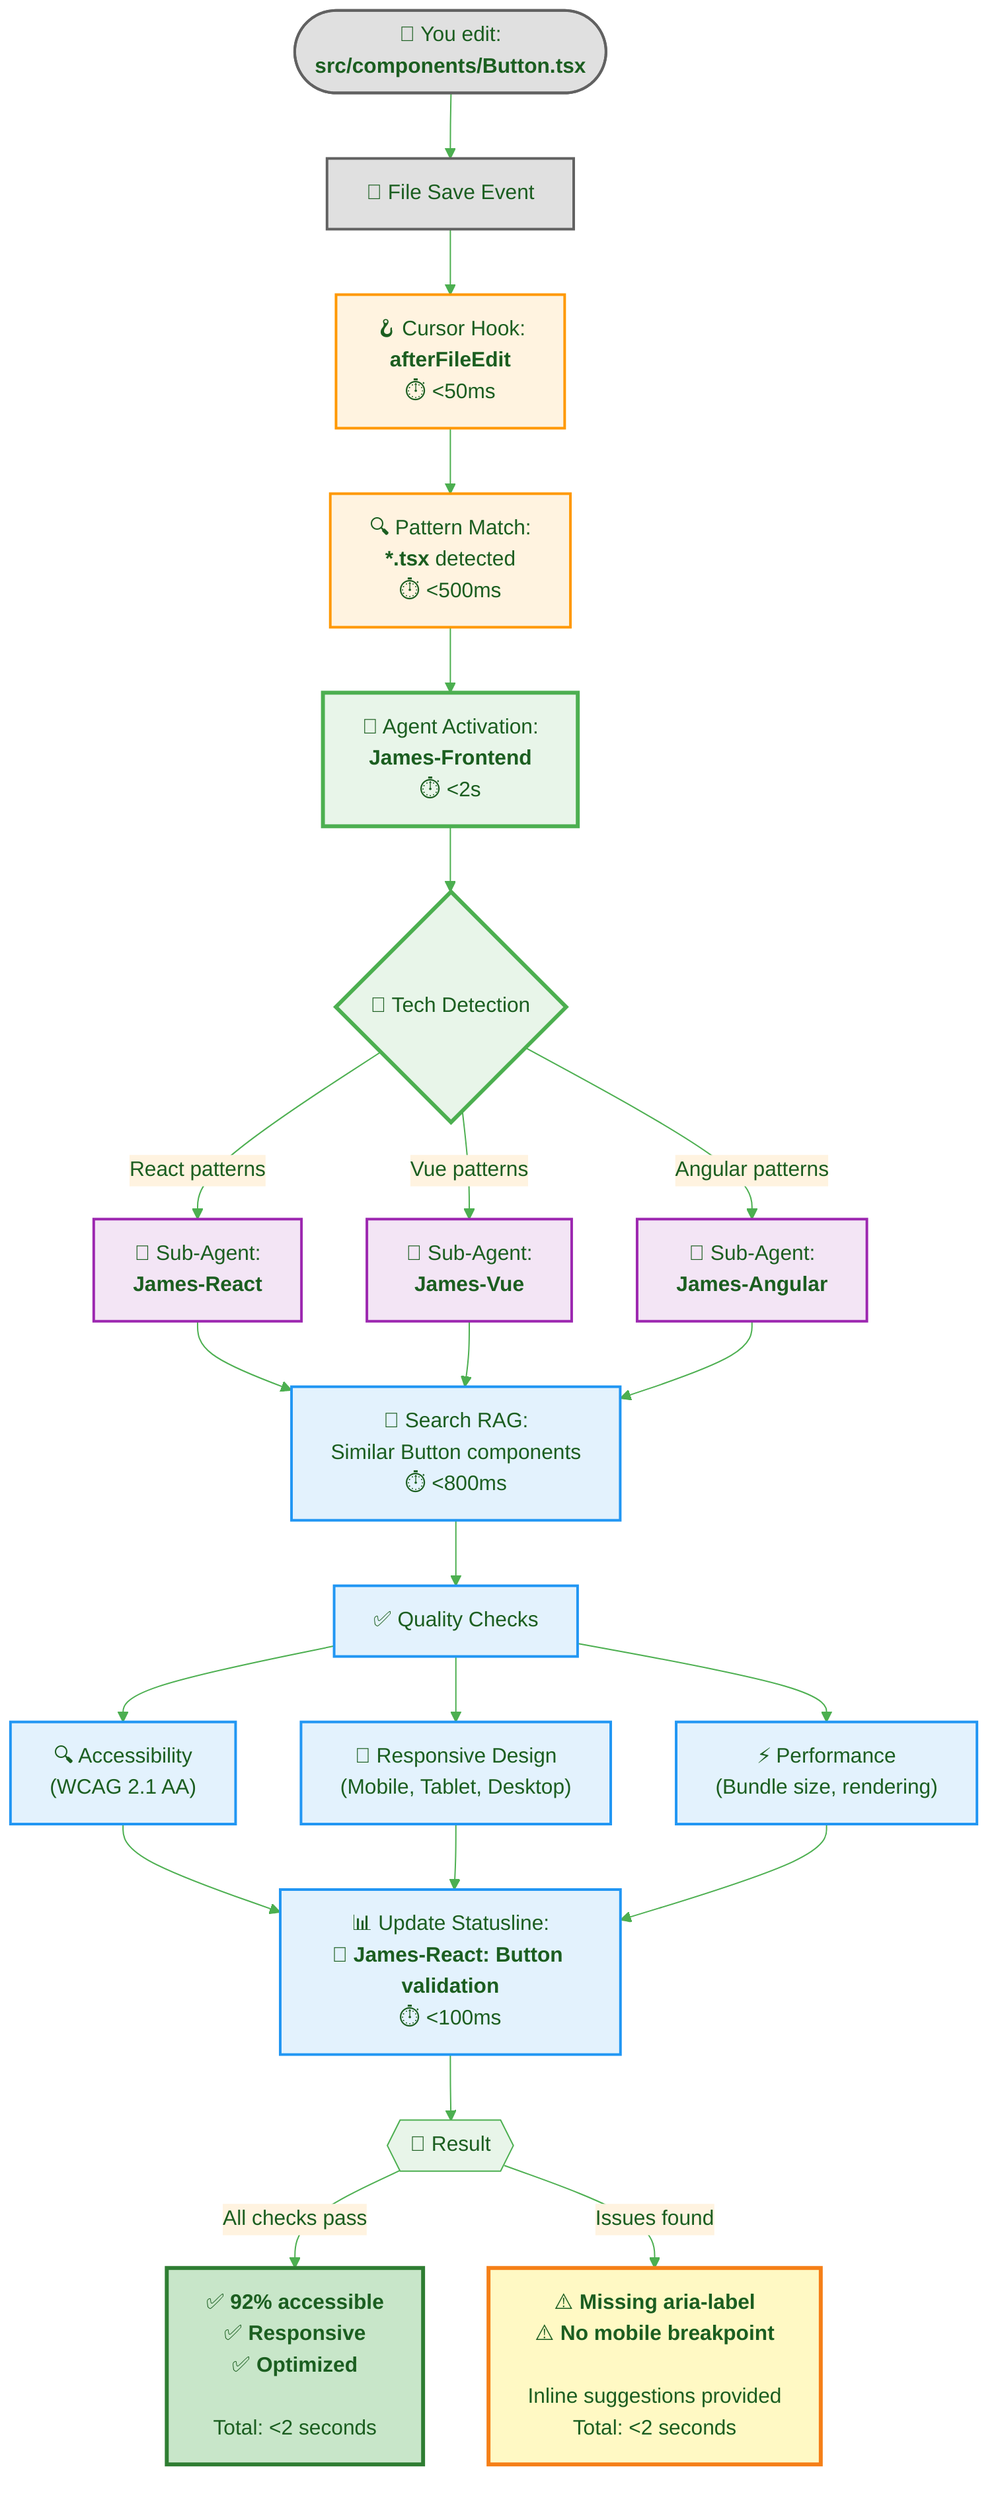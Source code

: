 %%{init: {'theme':'base', 'themeVariables': { 'primaryColor':'#e8f5e9','primaryTextColor':'#1b5e20','primaryBorderColor':'#4caf50','lineColor':'#4caf50','secondaryColor':'#fff3e0','tertiaryColor':'#e3f2fd'}}}%%
flowchart TD
    Start(["👤 You edit:<br/><b>src/components/Button.tsx</b>"]) --> Save["💾 File Save Event"]

    Save --> Hook["🪝 Cursor Hook:<br/><b>afterFileEdit</b><br/>⏱️ <50ms"]

    Hook --> Pattern["🔍 Pattern Match:<br/><b>*.tsx</b> detected<br/>⏱️ <500ms"]

    Pattern --> Agent["🤖 Agent Activation:<br/><b>James-Frontend</b><br/>⏱️ <2s"]

    Agent --> Tech{"🔬 Tech Detection"}

    Tech -->|"React patterns"| SubReact["🎨 Sub-Agent:<br/><b>James-React</b>"]
    Tech -->|"Vue patterns"| SubVue["🎨 Sub-Agent:<br/><b>James-Vue</b>"]
    Tech -->|"Angular patterns"| SubAngular["🎨 Sub-Agent:<br/><b>James-Angular</b>"]

    SubReact --> RAG["💾 Search RAG:<br/>Similar Button components<br/>⏱️ <800ms"]
    SubVue --> RAG
    SubAngular --> RAG

    RAG --> Checks["✅ Quality Checks"]

    Checks --> C1["🔍 Accessibility<br/>(WCAG 2.1 AA)"]
    Checks --> C2["📱 Responsive Design<br/>(Mobile, Tablet, Desktop)"]
    Checks --> C3["⚡ Performance<br/>(Bundle size, rendering)"]

    C1 --> Status["📊 Update Statusline:<br/><b>🤖 James-React: Button validation</b><br/>⏱️ <100ms"]
    C2 --> Status
    C3 --> Status

    Status --> Result

    Result{{"🎯 Result"}}

    Result -->|"All checks pass"| Pass["✅ <b>92% accessible</b><br/>✅ <b>Responsive</b><br/>✅ <b>Optimized</b><br/><br/>Total: <2 seconds"]
    Result -->|"Issues found"| Warn["⚠️ <b>Missing aria-label</b><br/>⚠️ <b>No mobile breakpoint</b><br/><br/>Inline suggestions provided<br/>Total: <2 seconds"]

    classDef user fill:#e0e0e0,stroke:#616161,stroke-width:2px
    classDef hook fill:#fff3e0,stroke:#ff9800,stroke-width:2px
    classDef agent fill:#e8f5e9,stroke:#4caf50,stroke-width:3px
    classDef subagent fill:#f3e5f5,stroke:#9c27b0,stroke-width:2px
    classDef check fill:#e3f2fd,stroke:#2196f3,stroke-width:2px
    classDef success fill:#c8e6c9,stroke:#2e7d32,stroke-width:3px
    classDef warning fill:#fff9c4,stroke:#f57f17,stroke-width:3px

    class Start,Save user
    class Hook,Pattern hook
    class Agent,Tech agent
    class SubReact,SubVue,SubAngular subagent
    class RAG,Checks,C1,C2,C3,Status check
    class Pass success
    class Warn warning